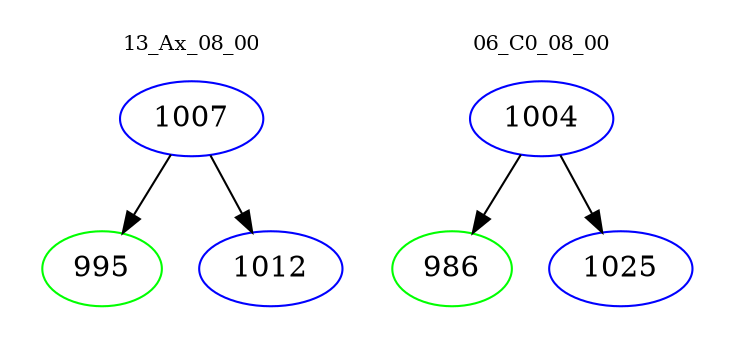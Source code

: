 digraph{
subgraph cluster_0 {
color = white
label = "13_Ax_08_00";
fontsize=10;
T0_1007 [label="1007", color="blue"]
T0_1007 -> T0_995 [color="black"]
T0_995 [label="995", color="green"]
T0_1007 -> T0_1012 [color="black"]
T0_1012 [label="1012", color="blue"]
}
subgraph cluster_1 {
color = white
label = "06_C0_08_00";
fontsize=10;
T1_1004 [label="1004", color="blue"]
T1_1004 -> T1_986 [color="black"]
T1_986 [label="986", color="green"]
T1_1004 -> T1_1025 [color="black"]
T1_1025 [label="1025", color="blue"]
}
}
